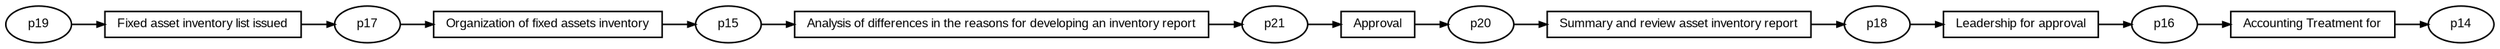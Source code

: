 digraph G {ranksep=".3"; fontsize="8"; remincross=true; margin="0.0,0.0"; fontname="Arial";rankdir="LR"; 
edge [arrowsize="0.5"];
node [height=".2",width=".2",fontname="Arial",fontsize="8"];
t0 [shape="box",label="Approval"];
t1 [shape="box",label="Accounting Treatment for"];
t2 [shape="box",label="Leadership for approval"];
t3 [shape="box",label="Organization of fixed assets inventory"];
t4 [shape="box",label="Summary and review asset inventory report"];
t5 [shape="box",label="Analysis of differences in the reasons for developing an inventory report"];
t6 [shape="box",label="Fixed asset inventory list issued"];
p0 [shape="oval",label="p21"];
p1 [shape="oval",label="p20"];
p2 [shape="oval",label="p19"];
p3 [shape="oval",label="p18"];
p4 [shape="oval",label="p17"];
p5 [shape="oval",label="p16"];
p6 [shape="oval",label="p15"];
p7 [shape="oval",label="p14"];
t1 -> p7[label=""];
p1 -> t4[label=""];
p0 -> t0[label=""];
t6 -> p4[label=""];
p3 -> t2[label=""];
p5 -> t1[label=""];
p4 -> t3[label=""];
t4 -> p3[label=""];
p6 -> t5[label=""];
t0 -> p1[label=""];
t2 -> p5[label=""];
p2 -> t6[label=""];
t5 -> p0[label=""];
t3 -> p6[label=""];
}
